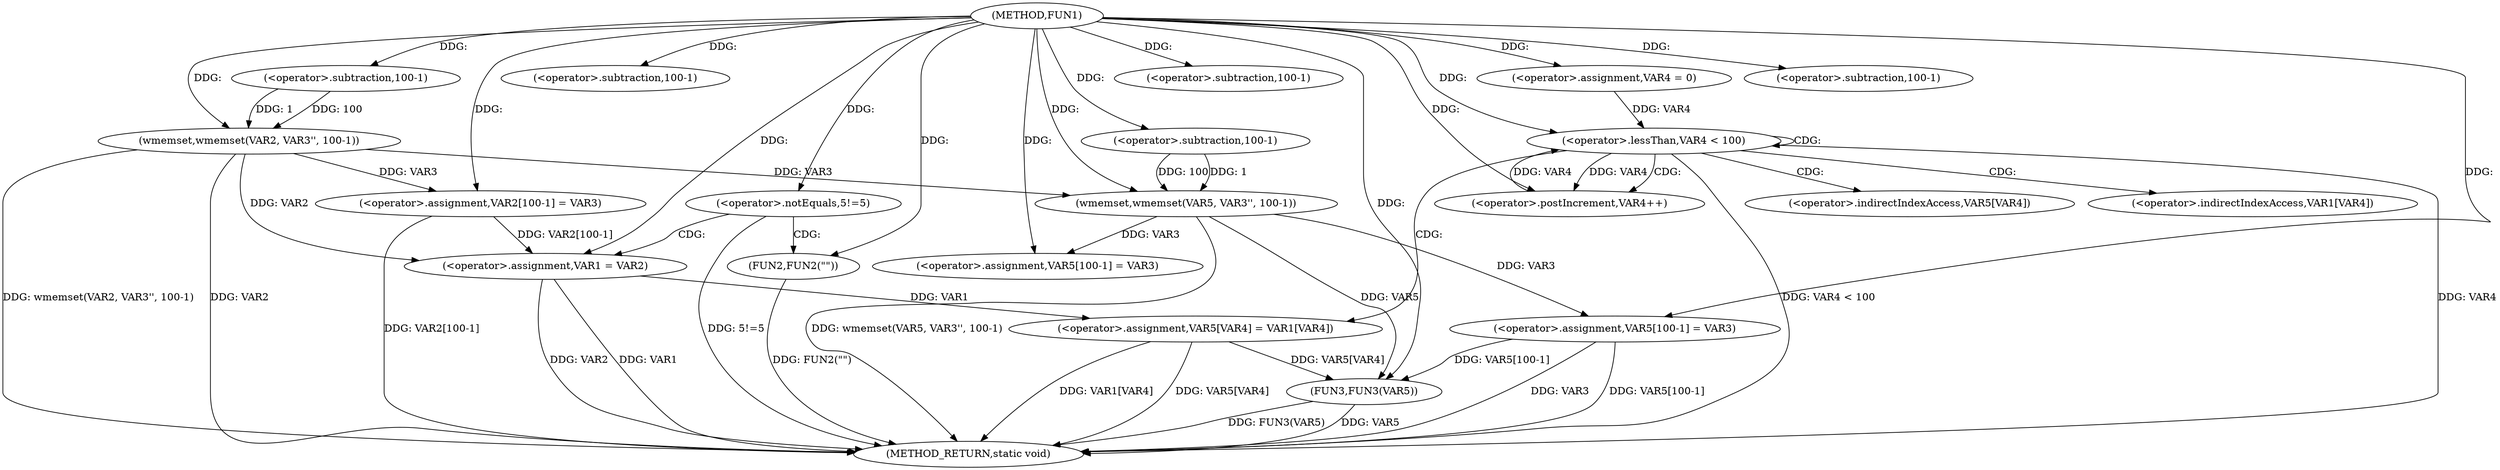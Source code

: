 digraph FUN1 {  
"1000100" [label = "(METHOD,FUN1)" ]
"1000171" [label = "(METHOD_RETURN,static void)" ]
"1000104" [label = "(wmemset,wmemset(VAR2, VAR3'', 100-1))" ]
"1000107" [label = "(<operator>.subtraction,100-1)" ]
"1000110" [label = "(<operator>.assignment,VAR2[100-1] = VAR3)" ]
"1000113" [label = "(<operator>.subtraction,100-1)" ]
"1000118" [label = "(<operator>.notEquals,5!=5)" ]
"1000122" [label = "(FUN2,FUN2(\"\"))" ]
"1000126" [label = "(<operator>.assignment,VAR1 = VAR2)" ]
"1000132" [label = "(wmemset,wmemset(VAR5, VAR3'', 100-1))" ]
"1000135" [label = "(<operator>.subtraction,100-1)" ]
"1000138" [label = "(<operator>.assignment,VAR5[100-1] = VAR3)" ]
"1000141" [label = "(<operator>.subtraction,100-1)" ]
"1000146" [label = "(<operator>.assignment,VAR4 = 0)" ]
"1000149" [label = "(<operator>.lessThan,VAR4 < 100)" ]
"1000152" [label = "(<operator>.postIncrement,VAR4++)" ]
"1000155" [label = "(<operator>.assignment,VAR5[VAR4] = VAR1[VAR4])" ]
"1000162" [label = "(<operator>.assignment,VAR5[100-1] = VAR3)" ]
"1000165" [label = "(<operator>.subtraction,100-1)" ]
"1000169" [label = "(FUN3,FUN3(VAR5))" ]
"1000156" [label = "(<operator>.indirectIndexAccess,VAR5[VAR4])" ]
"1000159" [label = "(<operator>.indirectIndexAccess,VAR1[VAR4])" ]
  "1000155" -> "1000171"  [ label = "DDG: VAR1[VAR4]"] 
  "1000169" -> "1000171"  [ label = "DDG: FUN3(VAR5)"] 
  "1000104" -> "1000171"  [ label = "DDG: wmemset(VAR2, VAR3'', 100-1)"] 
  "1000104" -> "1000171"  [ label = "DDG: VAR2"] 
  "1000132" -> "1000171"  [ label = "DDG: wmemset(VAR5, VAR3'', 100-1)"] 
  "1000149" -> "1000171"  [ label = "DDG: VAR4 < 100"] 
  "1000126" -> "1000171"  [ label = "DDG: VAR1"] 
  "1000118" -> "1000171"  [ label = "DDG: 5!=5"] 
  "1000122" -> "1000171"  [ label = "DDG: FUN2(\"\")"] 
  "1000110" -> "1000171"  [ label = "DDG: VAR2[100-1]"] 
  "1000162" -> "1000171"  [ label = "DDG: VAR3"] 
  "1000169" -> "1000171"  [ label = "DDG: VAR5"] 
  "1000149" -> "1000171"  [ label = "DDG: VAR4"] 
  "1000126" -> "1000171"  [ label = "DDG: VAR2"] 
  "1000155" -> "1000171"  [ label = "DDG: VAR5[VAR4]"] 
  "1000162" -> "1000171"  [ label = "DDG: VAR5[100-1]"] 
  "1000100" -> "1000104"  [ label = "DDG: "] 
  "1000107" -> "1000104"  [ label = "DDG: 100"] 
  "1000107" -> "1000104"  [ label = "DDG: 1"] 
  "1000100" -> "1000107"  [ label = "DDG: "] 
  "1000104" -> "1000110"  [ label = "DDG: VAR3"] 
  "1000100" -> "1000110"  [ label = "DDG: "] 
  "1000100" -> "1000113"  [ label = "DDG: "] 
  "1000100" -> "1000118"  [ label = "DDG: "] 
  "1000100" -> "1000122"  [ label = "DDG: "] 
  "1000104" -> "1000126"  [ label = "DDG: VAR2"] 
  "1000110" -> "1000126"  [ label = "DDG: VAR2[100-1]"] 
  "1000100" -> "1000126"  [ label = "DDG: "] 
  "1000100" -> "1000132"  [ label = "DDG: "] 
  "1000104" -> "1000132"  [ label = "DDG: VAR3"] 
  "1000135" -> "1000132"  [ label = "DDG: 100"] 
  "1000135" -> "1000132"  [ label = "DDG: 1"] 
  "1000100" -> "1000135"  [ label = "DDG: "] 
  "1000132" -> "1000138"  [ label = "DDG: VAR3"] 
  "1000100" -> "1000138"  [ label = "DDG: "] 
  "1000100" -> "1000141"  [ label = "DDG: "] 
  "1000100" -> "1000146"  [ label = "DDG: "] 
  "1000152" -> "1000149"  [ label = "DDG: VAR4"] 
  "1000146" -> "1000149"  [ label = "DDG: VAR4"] 
  "1000100" -> "1000149"  [ label = "DDG: "] 
  "1000149" -> "1000152"  [ label = "DDG: VAR4"] 
  "1000100" -> "1000152"  [ label = "DDG: "] 
  "1000126" -> "1000155"  [ label = "DDG: VAR1"] 
  "1000100" -> "1000162"  [ label = "DDG: "] 
  "1000132" -> "1000162"  [ label = "DDG: VAR3"] 
  "1000100" -> "1000165"  [ label = "DDG: "] 
  "1000132" -> "1000169"  [ label = "DDG: VAR5"] 
  "1000155" -> "1000169"  [ label = "DDG: VAR5[VAR4]"] 
  "1000162" -> "1000169"  [ label = "DDG: VAR5[100-1]"] 
  "1000100" -> "1000169"  [ label = "DDG: "] 
  "1000118" -> "1000122"  [ label = "CDG: "] 
  "1000118" -> "1000126"  [ label = "CDG: "] 
  "1000149" -> "1000155"  [ label = "CDG: "] 
  "1000149" -> "1000156"  [ label = "CDG: "] 
  "1000149" -> "1000152"  [ label = "CDG: "] 
  "1000149" -> "1000159"  [ label = "CDG: "] 
  "1000149" -> "1000149"  [ label = "CDG: "] 
}
